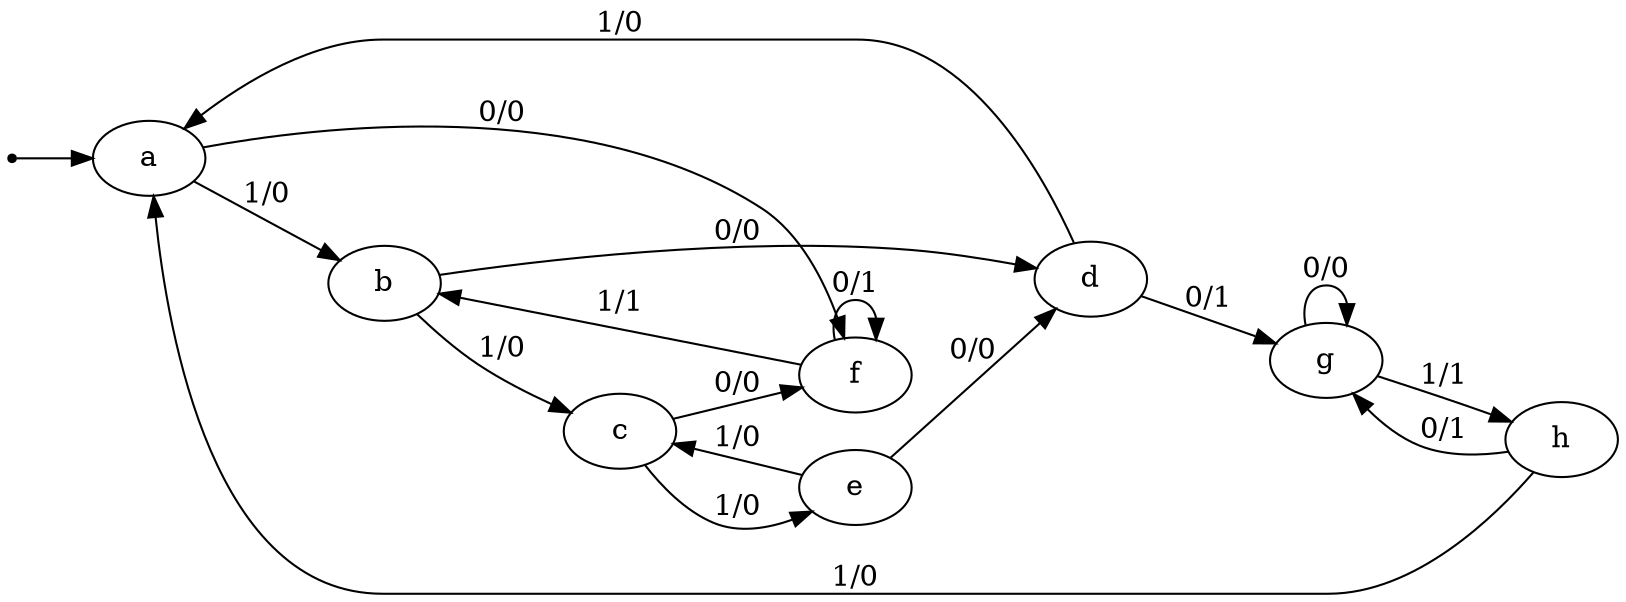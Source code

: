 digraph STG {
	rankdir=LR;
	INIT [shape=point];
	a [label="a"];
	b [label="b"];
	c [label="c"];
	d [label="d"];
	e [label="e"];
	f [label="f"];
	g [label="g"];
	h [label="h"];
	INIT -> a;
	a -> f [label="0/0"];
	a -> b [label="1/0"];
	b -> d [label="0/0"];
	b -> c [label="1/0"];
	c -> f [label="0/0"];
	c -> e [label="1/0"];
	d -> g [label="0/1"];
	d -> a [label="1/0"];
	e -> d [label="0/0"];
	e -> c [label="1/0"];
	f -> f [label="0/1"];
	f -> b [label="1/1"];
	g -> g [label="0/0"];
	g -> h [label="1/1"];
	h -> g [label="0/1"];
	h -> a [label="1/0"];
}

